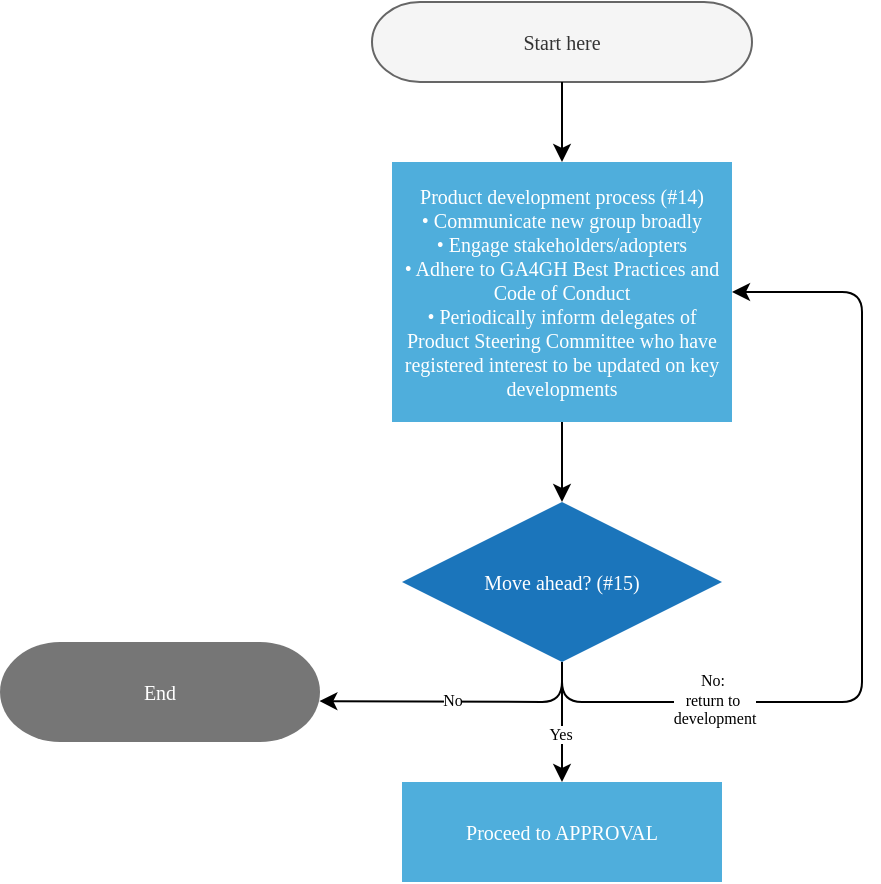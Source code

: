 <mxfile version="24.7.7">
  <diagram name="Page-1" id="JKtT9ijfMeD0fgh-phho">
    <mxGraphModel dx="1188" dy="646" grid="1" gridSize="10" guides="1" tooltips="1" connect="1" arrows="1" fold="1" page="1" pageScale="1" pageWidth="850" pageHeight="1100" math="0" shadow="0">
      <root>
        <mxCell id="0" />
        <mxCell id="1" parent="0" />
        <UserObject label="&lt;font color=&quot;#ffffff&quot; style=&quot;font-size: 10px;&quot;&gt;Move ahead? (#15)&lt;/font&gt;" link="#point15" id="G-RJr6JL06SoVc274rdQ-5">
          <mxCell style="rhombus;whiteSpace=wrap;html=1;strokeColor=none;fillColor=#1b75bb;fontFamily=Figtree;fontSource=https%3A%2F%2Ffonts.googleapis.com%2Fcss%3Ffamily%3DFigtree;fontSize=10;" parent="1" vertex="1">
            <mxGeometry x="330" y="280" width="160" height="80" as="geometry" />
          </mxCell>
        </UserObject>
        <UserObject label="&lt;font style=&quot;font-size: 10px;&quot; color=&quot;#ffffff&quot;&gt;Product development process (#14)&lt;/font&gt;&lt;div style=&quot;font-size: 10px;&quot;&gt;&lt;font style=&quot;font-size: 10px;&quot; color=&quot;#ffffff&quot;&gt;• Communicate new group broadly&lt;/font&gt;&lt;/div&gt;&lt;div style=&quot;font-size: 10px;&quot;&gt;&lt;font style=&quot;font-size: 10px;&quot; color=&quot;#ffffff&quot;&gt;• Engage stakeholders/adopters&lt;/font&gt;&lt;/div&gt;&lt;div style=&quot;font-size: 10px;&quot;&gt;&lt;font style=&quot;font-size: 10px;&quot; color=&quot;#ffffff&quot;&gt;• Adhere to GA4GH Best Practices and Code of Conduct&lt;/font&gt;&lt;/div&gt;&lt;div style=&quot;font-size: 10px;&quot;&gt;&lt;font style=&quot;font-size: 10px;&quot; color=&quot;#ffffff&quot;&gt;• Periodically inform delegates of Product Steering Committee who have registered interest to be updated on key developments&lt;/font&gt;&lt;/div&gt;" link="#point14" id="G-RJr6JL06SoVc274rdQ-8">
          <mxCell style="rounded=0;whiteSpace=wrap;html=1;strokeColor=none;fillColor=#4FAEDC;fontFamily=Figtree;fontSource=https%3A%2F%2Ffonts.googleapis.com%2Fcss%3Ffamily%3DFigtree;fontSize=10;" parent="1" vertex="1">
            <mxGeometry x="325" y="110" width="170" height="130" as="geometry" />
          </mxCell>
        </UserObject>
        <UserObject label="&lt;font color=&quot;#ffffff&quot; style=&quot;font-size: 10px;&quot;&gt;Proceed to APPROVAL&lt;/font&gt;" link="#section_6" id="G-RJr6JL06SoVc274rdQ-15">
          <mxCell style="rounded=0;whiteSpace=wrap;html=1;strokeColor=none;fillColor=#4FAEDC;fontFamily=Figtree;fontSource=https%3A%2F%2Ffonts.googleapis.com%2Fcss%3Ffamily%3DFigtree;fontSize=10;" parent="1" vertex="1">
            <mxGeometry x="330" y="420" width="160" height="50" as="geometry" />
          </mxCell>
        </UserObject>
        <mxCell id="G-RJr6JL06SoVc274rdQ-26" value="&lt;span style=&quot;font-size: 10px;&quot;&gt;&lt;font style=&quot;font-size: 10px;&quot;&gt;End&lt;/font&gt;&lt;/span&gt;" style="rounded=1;whiteSpace=wrap;html=1;absoluteArcSize=0;arcSize=60;strokeColor=none;fillColor=#767676;fontColor=#FFFFFF;fontFamily=Figtree;fontSource=https%3A%2F%2Ffonts.googleapis.com%2Fcss%3Ffamily%3DFigtree;fontSize=10;" parent="1" vertex="1">
          <mxGeometry x="129" y="350" width="160" height="50" as="geometry" />
        </mxCell>
        <mxCell id="G-RJr6JL06SoVc274rdQ-35" value="&lt;p style=&quot;line-height: 100%; font-size: 10px;&quot;&gt;Start here&lt;/p&gt;" style="rounded=1;whiteSpace=wrap;absoluteArcSize=0;arcSize=60;fontFamily=Figtree;fontSource=https%3A%2F%2Ffonts.googleapis.com%2Fcss%3Ffamily%3DFigtree;fontSize=10;html=1;fillColor=#f5f5f5;fontColor=#333333;strokeColor=#666666;" parent="1" vertex="1">
          <mxGeometry x="315" y="30" width="190" height="40" as="geometry" />
        </mxCell>
        <mxCell id="G-RJr6JL06SoVc274rdQ-53" value="" style="endArrow=classic;html=1;rounded=0;exitX=0.5;exitY=1;exitDx=0;exitDy=0;" parent="1" source="G-RJr6JL06SoVc274rdQ-35" target="G-RJr6JL06SoVc274rdQ-8" edge="1">
          <mxGeometry width="50" height="50" relative="1" as="geometry">
            <mxPoint x="370" y="420" as="sourcePoint" />
            <mxPoint x="420" y="370" as="targetPoint" />
          </mxGeometry>
        </mxCell>
        <mxCell id="G-RJr6JL06SoVc274rdQ-54" value="" style="endArrow=classic;html=1;rounded=0;exitX=0.5;exitY=1;exitDx=0;exitDy=0;entryX=0.5;entryY=0;entryDx=0;entryDy=0;" parent="1" source="G-RJr6JL06SoVc274rdQ-8" target="G-RJr6JL06SoVc274rdQ-5" edge="1">
          <mxGeometry width="50" height="50" relative="1" as="geometry">
            <mxPoint x="290" y="260" as="sourcePoint" />
            <mxPoint x="340" y="210" as="targetPoint" />
          </mxGeometry>
        </mxCell>
        <mxCell id="G-RJr6JL06SoVc274rdQ-55" value="" style="endArrow=classic;html=1;rounded=0;exitX=0.5;exitY=1;exitDx=0;exitDy=0;entryX=0.5;entryY=0;entryDx=0;entryDy=0;" parent="1" source="G-RJr6JL06SoVc274rdQ-5" target="G-RJr6JL06SoVc274rdQ-15" edge="1">
          <mxGeometry width="50" height="50" relative="1" as="geometry">
            <mxPoint x="380" y="400" as="sourcePoint" />
            <mxPoint x="430" y="350" as="targetPoint" />
          </mxGeometry>
        </mxCell>
        <mxCell id="G-RJr6JL06SoVc274rdQ-56" value="" style="endArrow=classic;html=1;rounded=1;exitX=0.5;exitY=1;exitDx=0;exitDy=0;entryX=0.998;entryY=0.591;entryDx=0;entryDy=0;curved=0;entryPerimeter=0;" parent="1" source="G-RJr6JL06SoVc274rdQ-5" target="G-RJr6JL06SoVc274rdQ-26" edge="1">
          <mxGeometry width="50" height="50" relative="1" as="geometry">
            <mxPoint x="380" y="400" as="sourcePoint" />
            <mxPoint x="430" y="350" as="targetPoint" />
            <Array as="points">
              <mxPoint x="410" y="360" />
              <mxPoint x="410" y="380" />
            </Array>
          </mxGeometry>
        </mxCell>
        <mxCell id="G-RJr6JL06SoVc274rdQ-57" value="" style="endArrow=classic;html=1;rounded=1;curved=0;entryX=1;entryY=0.5;entryDx=0;entryDy=0;exitX=0.5;exitY=1;exitDx=0;exitDy=0;" parent="1" edge="1" target="G-RJr6JL06SoVc274rdQ-8" source="G-RJr6JL06SoVc274rdQ-5">
          <mxGeometry width="50" height="50" relative="1" as="geometry">
            <mxPoint x="410" y="340" as="sourcePoint" />
            <mxPoint x="490" y="165" as="targetPoint" />
            <Array as="points">
              <mxPoint x="410" y="360" />
              <mxPoint x="410" y="380" />
              <mxPoint x="560" y="380" />
              <mxPoint x="560" y="175" />
            </Array>
          </mxGeometry>
        </mxCell>
        <mxCell id="G-RJr6JL06SoVc274rdQ-58" value="&lt;font style=&quot;font-size: 8px;&quot; color=&quot;#000000&quot;&gt;No:&amp;nbsp;&lt;/font&gt;&lt;div&gt;&lt;font style=&quot;font-size: 8px;&quot; color=&quot;#000000&quot;&gt;return to&amp;nbsp;&lt;/font&gt;&lt;div style=&quot;font-size: 8px;&quot;&gt;&lt;font style=&quot;font-size: 8px;&quot; color=&quot;#000000&quot;&gt;development&lt;/font&gt;&lt;/div&gt;&lt;/div&gt;" style="edgeLabel;html=1;align=center;verticalAlign=middle;resizable=0;points=[];labelBackgroundColor=#FFFFFF;fontColor=#FFFFFF;fontSize=8;fontFamily=Figtree;fontSource=https%3A%2F%2Ffonts.googleapis.com%2Fcss%3Ffamily%3DFigtree;" parent="1" vertex="1" connectable="0">
          <mxGeometry x="502" y="240" as="geometry">
            <mxPoint x="-16" y="139" as="offset" />
          </mxGeometry>
        </mxCell>
        <mxCell id="G-RJr6JL06SoVc274rdQ-59" value="Yes" style="edgeLabel;html=1;align=center;verticalAlign=middle;resizable=0;points=[];labelBackgroundColor=#FFFFFF;fontFamily=Figtree;fontSource=https%3A%2F%2Ffonts.googleapis.com%2Fcss%3Ffamily%3DFigtree;fontSize=8;" parent="1" vertex="1" connectable="0">
          <mxGeometry x="420" y="203" as="geometry">
            <mxPoint x="-11" y="193" as="offset" />
          </mxGeometry>
        </mxCell>
        <mxCell id="G-RJr6JL06SoVc274rdQ-60" value="No" style="edgeLabel;html=1;align=center;verticalAlign=middle;resizable=0;points=[];labelBackgroundColor=#FFFFFF;fontFamily=Figtree;fontSize=8;fontSource=https%3A%2F%2Ffonts.googleapis.com%2Fcss%3Ffamily%3DFigtree;" parent="1" vertex="1" connectable="0">
          <mxGeometry x="229" y="113" as="geometry">
            <mxPoint x="126" y="266" as="offset" />
          </mxGeometry>
        </mxCell>
      </root>
    </mxGraphModel>
  </diagram>
</mxfile>
